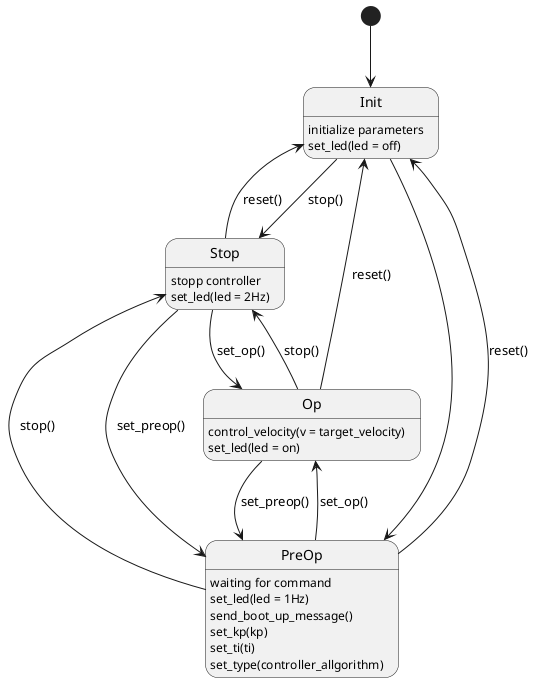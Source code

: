 @startuml

[*] --> Init
Init : initialize parameters
Stop: stopp controller
PreOp : waiting for command
Op : control_velocity(v = target_velocity)

Init : set_led(led = off)
Stop: set_led(led = 2Hz) 
PreOp : set_led(led = 1Hz) 
Op : set_led(led = on)

PreOp : send_boot_up_message()

PreOp : set_kp(kp)
PreOp : set_ti(ti)
PreOp : set_type(controller_allgorithm)

Init --> PreOp
Init --> Stop : stop()
PreOp --> Op : set_op()
PreOp --> Stop : stop()
PreOp --> Init : reset()

Op --> Init : reset()
Op --> Stop : stop()
Op --> PreOp : set_preop()

Stop --> Op : set_op()
Stop --> PreOp : set_preop()
Stop --> Init : reset()

@enduml
